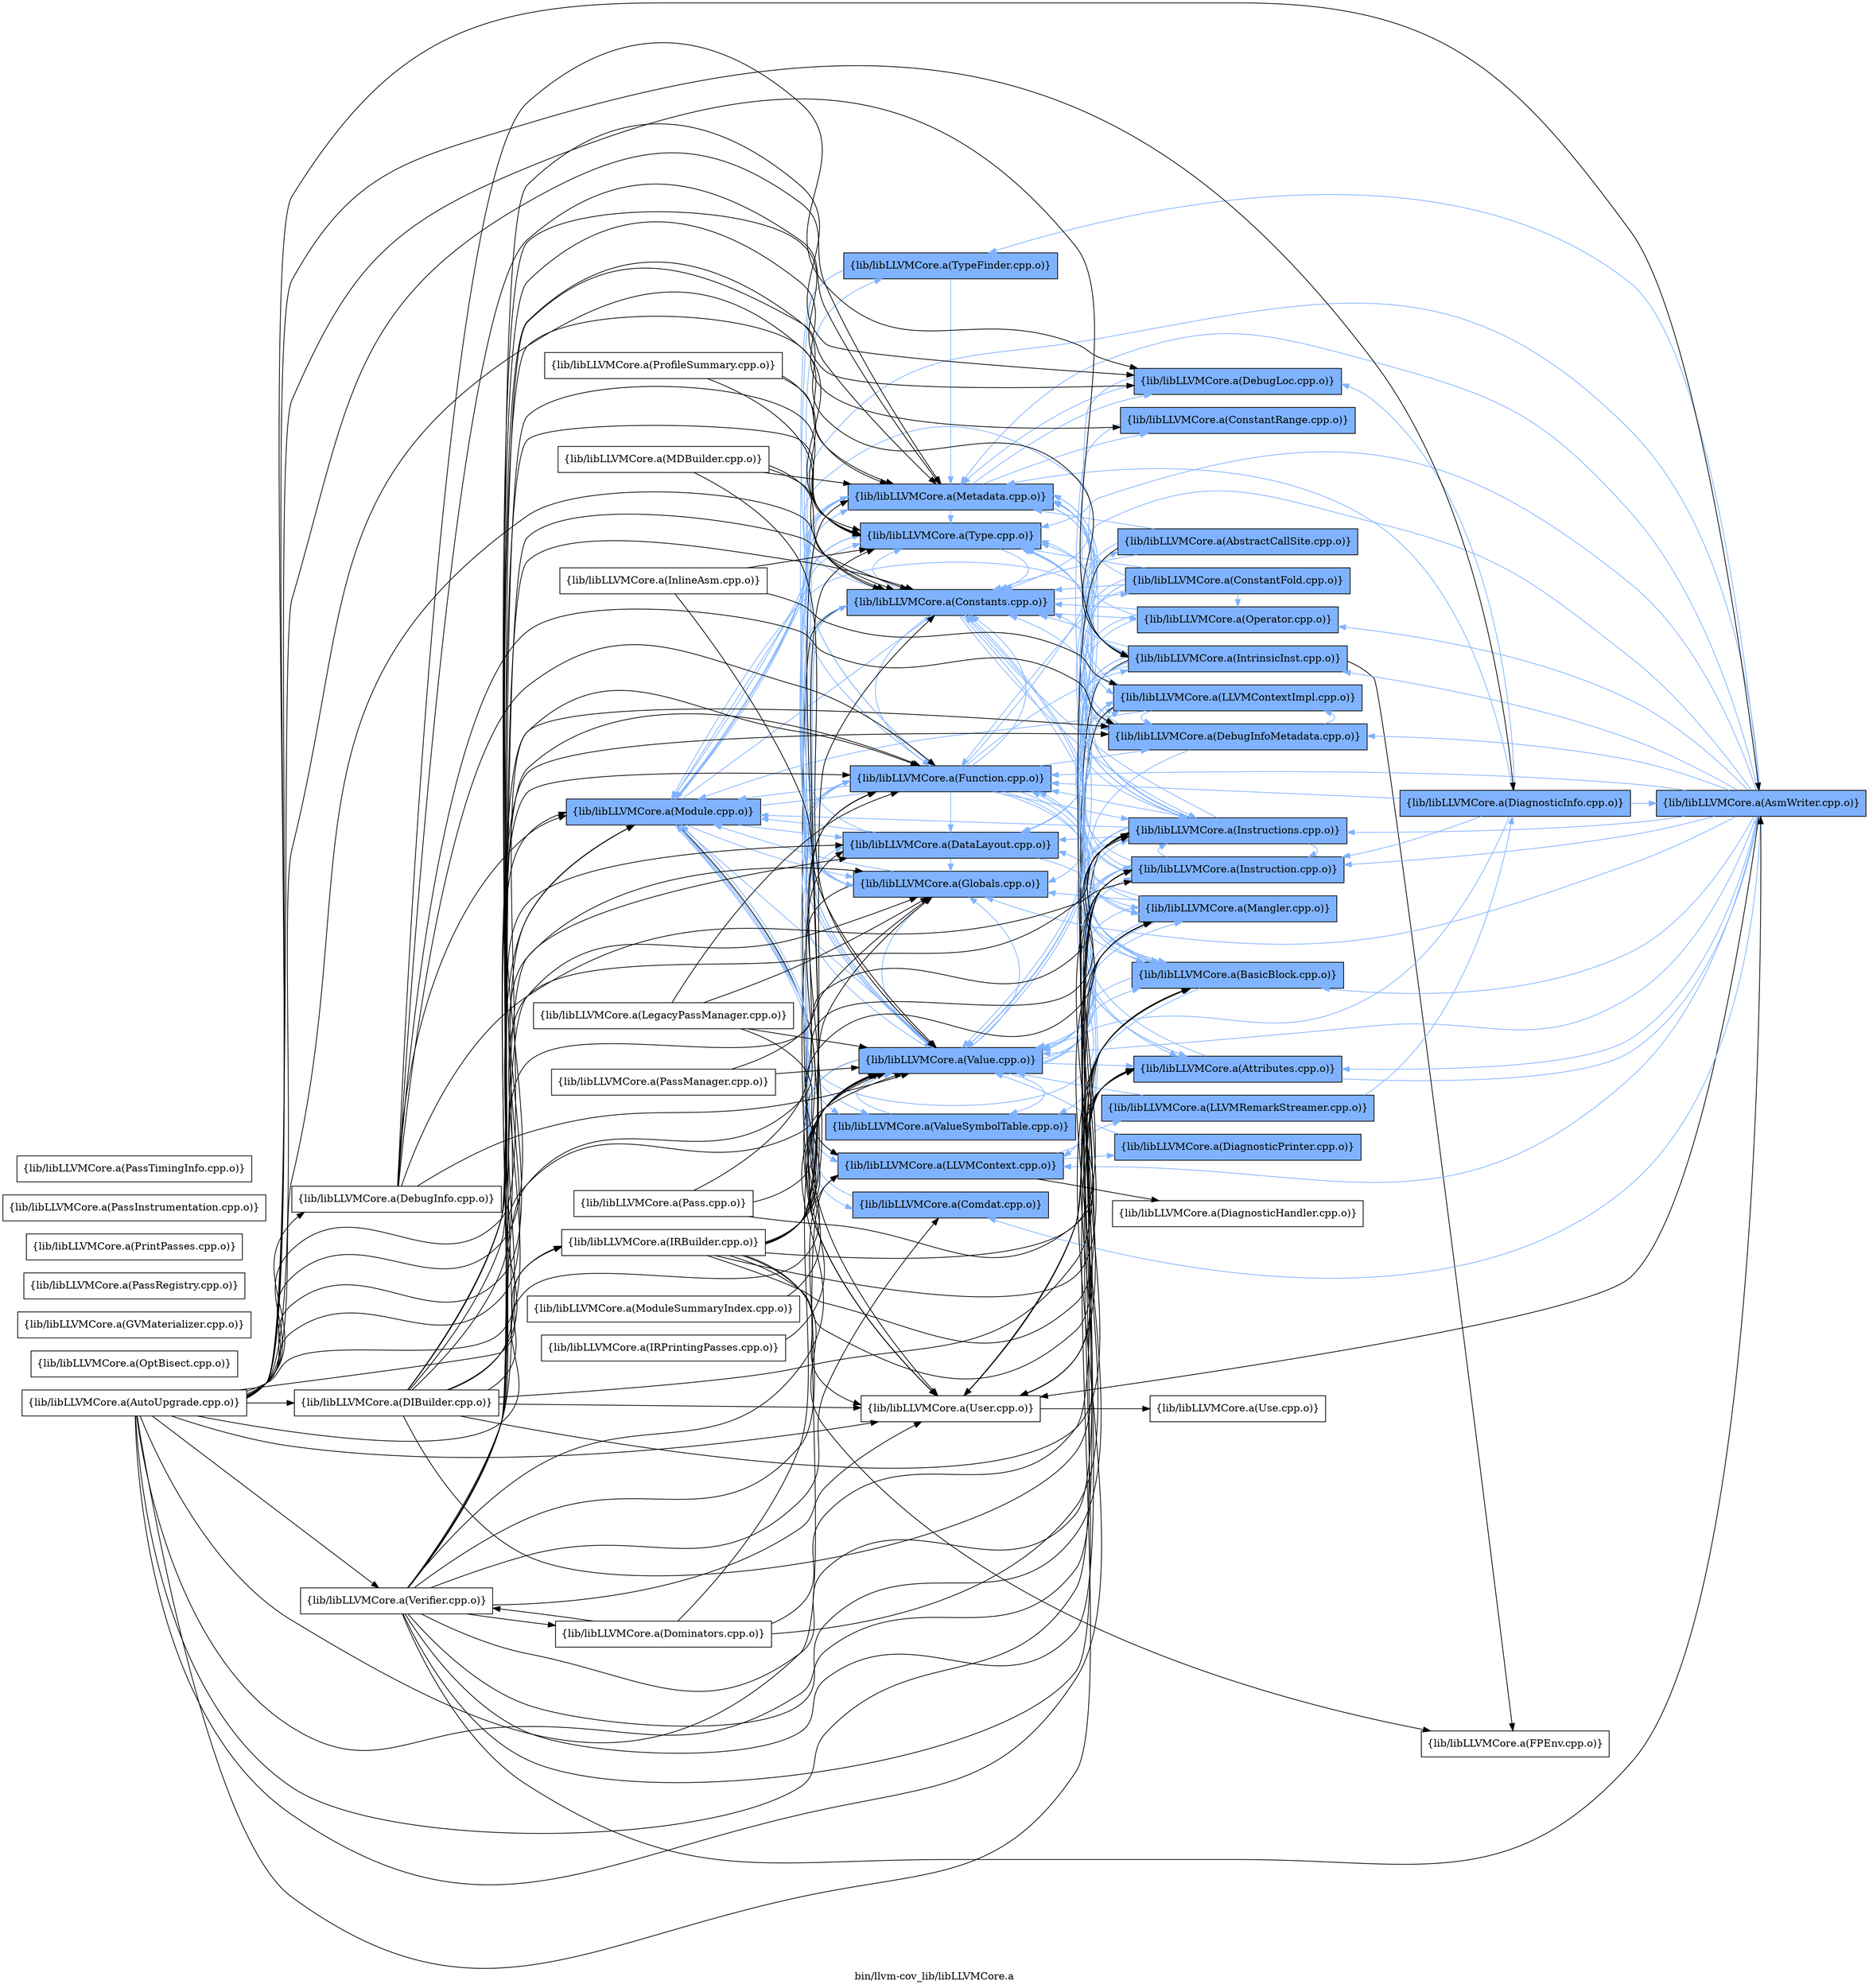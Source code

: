 digraph "bin/llvm-cov_lib/libLLVMCore.a" {
	label="bin/llvm-cov_lib/libLLVMCore.a";
	rankdir=LR;
	{ rank=same; Node0x559351431118;  }
	{ rank=same; Node0x559351430ee8; Node0x559351439ef8; Node0x55935143a628; Node0x55935143a308; Node0x559351431028; Node0x559351432388; Node0x5593514309e8; Node0x559351432bf8; Node0x5593514384b8; Node0x559351438378; Node0x559351438a08; Node0x559351436cf8;  }
	{ rank=same; Node0x559351430b78; Node0x559351432a18; Node0x5593514395e8; Node0x559351439908; Node0x559351434d18; Node0x5593514345e8; Node0x559351430a38; Node0x559351439e58; Node0x55935143a588; Node0x559351433f08; Node0x559351432428; Node0x559351439d18; Node0x5593514317a8; Node0x5593514378d8; Node0x559351438c88; Node0x559351438c38; Node0x5593514392c8;  }
	{ rank=same; Node0x559351431118;  }
	{ rank=same; Node0x559351430ee8; Node0x559351439ef8; Node0x55935143a628; Node0x55935143a308; Node0x559351431028; Node0x559351432388; Node0x5593514309e8; Node0x559351432bf8; Node0x5593514384b8; Node0x559351438378; Node0x559351438a08; Node0x559351436cf8;  }
	{ rank=same; Node0x559351430b78; Node0x559351432a18; Node0x5593514395e8; Node0x559351439908; Node0x559351434d18; Node0x5593514345e8; Node0x559351430a38; Node0x559351439e58; Node0x55935143a588; Node0x559351433f08; Node0x559351432428; Node0x559351439d18; Node0x5593514317a8; Node0x5593514378d8; Node0x559351438c88; Node0x559351438c38; Node0x5593514392c8;  }

	Node0x559351431118 [shape=record,shape=box,group=1,style=filled,fillcolor="0.600000 0.5 1",label="{lib/libLLVMCore.a(Module.cpp.o)}"];
	Node0x559351431118 -> Node0x559351430ee8[color="0.600000 0.5 1"];
	Node0x559351431118 -> Node0x559351439ef8[color="0.600000 0.5 1"];
	Node0x559351431118 -> Node0x55935143a628[color="0.600000 0.5 1"];
	Node0x559351431118 -> Node0x55935143a308;
	Node0x559351431118 -> Node0x559351431028[color="0.600000 0.5 1"];
	Node0x559351431118 -> Node0x559351432388[color="0.600000 0.5 1"];
	Node0x559351431118 -> Node0x5593514309e8[color="0.600000 0.5 1"];
	Node0x559351431118 -> Node0x559351432bf8[color="0.600000 0.5 1"];
	Node0x559351431118 -> Node0x5593514384b8[color="0.600000 0.5 1"];
	Node0x559351431118 -> Node0x559351438378[color="0.600000 0.5 1"];
	Node0x559351431118 -> Node0x559351438a08[color="0.600000 0.5 1"];
	Node0x559351431118 -> Node0x559351436cf8[color="0.600000 0.5 1"];
	Node0x559351430b78 [shape=record,shape=box,group=1,style=filled,fillcolor="0.600000 0.5 1",label="{lib/libLLVMCore.a(Mangler.cpp.o)}"];
	Node0x559351430b78 -> Node0x559351430ee8[color="0.600000 0.5 1"];
	Node0x559351430b78 -> Node0x559351432388[color="0.600000 0.5 1"];
	Node0x559351430b78 -> Node0x559351431118[color="0.600000 0.5 1"];
	Node0x559351430b78 -> Node0x5593514309e8[color="0.600000 0.5 1"];
	Node0x559351430b78 -> Node0x559351432bf8[color="0.600000 0.5 1"];
	Node0x559351430b78 -> Node0x559351439d18[color="0.600000 0.5 1"];
	Node0x559351432388 [shape=record,shape=box,group=1,style=filled,fillcolor="0.600000 0.5 1",label="{lib/libLLVMCore.a(Value.cpp.o)}"];
	Node0x559351432388 -> Node0x559351430b78[color="0.600000 0.5 1"];
	Node0x559351432388 -> Node0x559351430ee8[color="0.600000 0.5 1"];
	Node0x559351432388 -> Node0x559351439ef8[color="0.600000 0.5 1"];
	Node0x559351432388 -> Node0x55935143a628[color="0.600000 0.5 1"];
	Node0x559351432388 -> Node0x55935143a308;
	Node0x559351432388 -> Node0x559351431028[color="0.600000 0.5 1"];
	Node0x559351432388 -> Node0x559351432a18[color="0.600000 0.5 1"];
	Node0x559351432388 -> Node0x55935143a588[color="0.600000 0.5 1"];
	Node0x559351432388 -> Node0x5593514309e8[color="0.600000 0.5 1"];
	Node0x559351432388 -> Node0x559351432bf8[color="0.600000 0.5 1"];
	Node0x559351432388 -> Node0x559351432428[color="0.600000 0.5 1"];
	Node0x559351432388 -> Node0x5593514395e8[color="0.600000 0.5 1"];
	Node0x559351432388 -> Node0x559351439d18[color="0.600000 0.5 1"];
	Node0x559351432388 -> Node0x5593514384b8[color="0.600000 0.5 1"];
	Node0x559351432388 -> Node0x559351436cf8[color="0.600000 0.5 1"];
	Node0x5593514309e8 [shape=record,shape=box,group=1,style=filled,fillcolor="0.600000 0.5 1",label="{lib/libLLVMCore.a(Globals.cpp.o)}"];
	Node0x5593514309e8 -> Node0x559351439ef8[color="0.600000 0.5 1"];
	Node0x5593514309e8 -> Node0x55935143a628[color="0.600000 0.5 1"];
	Node0x5593514309e8 -> Node0x55935143a308;
	Node0x5593514309e8 -> Node0x559351431028[color="0.600000 0.5 1"];
	Node0x5593514309e8 -> Node0x559351432388[color="0.600000 0.5 1"];
	Node0x5593514309e8 -> Node0x559351431118[color="0.600000 0.5 1"];
	Node0x5593514309e8 -> Node0x559351432bf8[color="0.600000 0.5 1"];
	Node0x559351430ee8 [shape=record,shape=box,group=1,style=filled,fillcolor="0.600000 0.5 1",label="{lib/libLLVMCore.a(DataLayout.cpp.o)}"];
	Node0x559351430ee8 -> Node0x559351430b78[color="0.600000 0.5 1"];
	Node0x559351430ee8 -> Node0x559351439ef8[color="0.600000 0.5 1"];
	Node0x559351430ee8 -> Node0x559351431118[color="0.600000 0.5 1"];
	Node0x559351430ee8 -> Node0x5593514309e8[color="0.600000 0.5 1"];
	Node0x559351432bf8 [shape=record,shape=box,group=1,style=filled,fillcolor="0.600000 0.5 1",label="{lib/libLLVMCore.a(Function.cpp.o)}"];
	Node0x559351432bf8 -> Node0x559351430b78[color="0.600000 0.5 1"];
	Node0x559351432bf8 -> Node0x559351430ee8[color="0.600000 0.5 1"];
	Node0x559351432bf8 -> Node0x559351439ef8[color="0.600000 0.5 1"];
	Node0x559351432bf8 -> Node0x55935143a628[color="0.600000 0.5 1"];
	Node0x559351432bf8 -> Node0x55935143a308;
	Node0x559351432bf8 -> Node0x5593514317a8[color="0.600000 0.5 1"];
	Node0x559351432bf8 -> Node0x559351431028[color="0.600000 0.5 1"];
	Node0x559351432bf8 -> Node0x559351432a18[color="0.600000 0.5 1"];
	Node0x559351432bf8 -> Node0x559351432388[color="0.600000 0.5 1"];
	Node0x559351432bf8 -> Node0x559351439e58[color="0.600000 0.5 1"];
	Node0x559351432bf8 -> Node0x559351431118[color="0.600000 0.5 1"];
	Node0x559351432bf8 -> Node0x559351432428[color="0.600000 0.5 1"];
	Node0x559351432bf8 -> Node0x559351439d18[color="0.600000 0.5 1"];
	Node0x559351432bf8 -> Node0x5593514384b8[color="0.600000 0.5 1"];
	Node0x559351432bf8 -> Node0x559351436cf8[color="0.600000 0.5 1"];
	Node0x559351432bf8 -> Node0x5593514378d8[color="0.600000 0.5 1"];
	Node0x559351439d18 [shape=record,shape=box,group=1,style=filled,fillcolor="0.600000 0.5 1",label="{lib/libLLVMCore.a(Attributes.cpp.o)}"];
	Node0x559351439d18 -> Node0x559351432bf8[color="0.600000 0.5 1"];
	Node0x559351439d18 -> Node0x55935143a3f8[color="0.600000 0.5 1"];
	Node0x559351439ef8 [shape=record,shape=box,group=1,style=filled,fillcolor="0.600000 0.5 1",label="{lib/libLLVMCore.a(Type.cpp.o)}"];
	Node0x559351439ef8 -> Node0x55935143a628[color="0.600000 0.5 1"];
	Node0x55935143a628 [shape=record,shape=box,group=1,style=filled,fillcolor="0.600000 0.5 1",label="{lib/libLLVMCore.a(Constants.cpp.o)}"];
	Node0x55935143a628 -> Node0x559351439ef8[color="0.600000 0.5 1"];
	Node0x55935143a628 -> Node0x55935143a308;
	Node0x55935143a628 -> Node0x559351432a18[color="0.600000 0.5 1"];
	Node0x55935143a628 -> Node0x559351432388[color="0.600000 0.5 1"];
	Node0x55935143a628 -> Node0x5593514309e8[color="0.600000 0.5 1"];
	Node0x55935143a628 -> Node0x559351432bf8[color="0.600000 0.5 1"];
	Node0x55935143a628 -> Node0x5593514395e8[color="0.600000 0.5 1"];
	Node0x55935143a628 -> Node0x559351439908[color="0.600000 0.5 1"];
	Node0x55935143a628 -> Node0x559351434d18[color="0.600000 0.5 1"];
	Node0x55935143a308 [shape=record,shape=box,group=0,label="{lib/libLLVMCore.a(User.cpp.o)}"];
	Node0x55935143a308 -> Node0x5593514345e8;
	Node0x559351432a18 [shape=record,shape=box,group=1,style=filled,fillcolor="0.600000 0.5 1",label="{lib/libLLVMCore.a(Instructions.cpp.o)}"];
	Node0x559351432a18 -> Node0x559351430b78[color="0.600000 0.5 1"];
	Node0x559351432a18 -> Node0x559351430ee8[color="0.600000 0.5 1"];
	Node0x559351432a18 -> Node0x559351439ef8[color="0.600000 0.5 1"];
	Node0x559351432a18 -> Node0x55935143a628[color="0.600000 0.5 1"];
	Node0x559351432a18 -> Node0x55935143a308;
	Node0x559351432a18 -> Node0x559351431028[color="0.600000 0.5 1"];
	Node0x559351432a18 -> Node0x559351432388[color="0.600000 0.5 1"];
	Node0x559351432a18 -> Node0x55935143a588[color="0.600000 0.5 1"];
	Node0x559351432a18 -> Node0x559351431118[color="0.600000 0.5 1"];
	Node0x559351432a18 -> Node0x559351432bf8[color="0.600000 0.5 1"];
	Node0x559351432a18 -> Node0x559351432428[color="0.600000 0.5 1"];
	Node0x559351432a18 -> Node0x5593514395e8[color="0.600000 0.5 1"];
	Node0x559351432a18 -> Node0x559351439d18[color="0.600000 0.5 1"];
	Node0x5593514395e8 [shape=record,shape=box,group=1,style=filled,fillcolor="0.600000 0.5 1",label="{lib/libLLVMCore.a(Instruction.cpp.o)}"];
	Node0x5593514395e8 -> Node0x55935143a628[color="0.600000 0.5 1"];
	Node0x5593514395e8 -> Node0x55935143a308;
	Node0x5593514395e8 -> Node0x559351431028[color="0.600000 0.5 1"];
	Node0x5593514395e8 -> Node0x559351432a18[color="0.600000 0.5 1"];
	Node0x5593514395e8 -> Node0x559351432388[color="0.600000 0.5 1"];
	Node0x5593514395e8 -> Node0x559351432428[color="0.600000 0.5 1"];
	Node0x5593514395e8 -> Node0x559351439d18[color="0.600000 0.5 1"];
	Node0x559351439908 [shape=record,shape=box,group=1,style=filled,fillcolor="0.600000 0.5 1",label="{lib/libLLVMCore.a(Operator.cpp.o)}"];
	Node0x559351439908 -> Node0x559351430b78[color="0.600000 0.5 1"];
	Node0x559351439908 -> Node0x559351430ee8[color="0.600000 0.5 1"];
	Node0x559351439908 -> Node0x559351439ef8[color="0.600000 0.5 1"];
	Node0x559351439908 -> Node0x55935143a628[color="0.600000 0.5 1"];
	Node0x559351434d18 [shape=record,shape=box,group=1,style=filled,fillcolor="0.600000 0.5 1",label="{lib/libLLVMCore.a(ConstantFold.cpp.o)}"];
	Node0x559351434d18 -> Node0x559351439ef8[color="0.600000 0.5 1"];
	Node0x559351434d18 -> Node0x55935143a628[color="0.600000 0.5 1"];
	Node0x559351434d18 -> Node0x559351432a18[color="0.600000 0.5 1"];
	Node0x559351434d18 -> Node0x559351432388[color="0.600000 0.5 1"];
	Node0x559351434d18 -> Node0x559351431118[color="0.600000 0.5 1"];
	Node0x559351434d18 -> Node0x5593514309e8[color="0.600000 0.5 1"];
	Node0x559351434d18 -> Node0x559351432bf8[color="0.600000 0.5 1"];
	Node0x559351434d18 -> Node0x559351439908[color="0.600000 0.5 1"];
	Node0x5593514345e8 [shape=record,shape=box,group=0,label="{lib/libLLVMCore.a(Use.cpp.o)}"];
	Node0x5593514317a8 [shape=record,shape=box,group=1,style=filled,fillcolor="0.600000 0.5 1",label="{lib/libLLVMCore.a(IntrinsicInst.cpp.o)}"];
	Node0x5593514317a8 -> Node0x559351430b78[color="0.600000 0.5 1"];
	Node0x5593514317a8 -> Node0x559351430ee8[color="0.600000 0.5 1"];
	Node0x5593514317a8 -> Node0x559351439ef8[color="0.600000 0.5 1"];
	Node0x5593514317a8 -> Node0x55935143a628[color="0.600000 0.5 1"];
	Node0x5593514317a8 -> Node0x55935143a308;
	Node0x5593514317a8 -> Node0x559351431028[color="0.600000 0.5 1"];
	Node0x5593514317a8 -> Node0x559351432a18[color="0.600000 0.5 1"];
	Node0x5593514317a8 -> Node0x559351432388[color="0.600000 0.5 1"];
	Node0x5593514317a8 -> Node0x559351439e58[color="0.600000 0.5 1"];
	Node0x5593514317a8 -> Node0x559351431118[color="0.600000 0.5 1"];
	Node0x5593514317a8 -> Node0x559351432428[color="0.600000 0.5 1"];
	Node0x5593514317a8 -> Node0x5593514395e8[color="0.600000 0.5 1"];
	Node0x5593514317a8 -> Node0x559351435178;
	Node0x559351431028 [shape=record,shape=box,group=1,style=filled,fillcolor="0.600000 0.5 1",label="{lib/libLLVMCore.a(Metadata.cpp.o)}"];
	Node0x559351431028 -> Node0x559351439ef8[color="0.600000 0.5 1"];
	Node0x559351431028 -> Node0x55935143a628[color="0.600000 0.5 1"];
	Node0x559351431028 -> Node0x559351430a38[color="0.600000 0.5 1"];
	Node0x559351431028 -> Node0x559351432388[color="0.600000 0.5 1"];
	Node0x559351431028 -> Node0x559351439e58[color="0.600000 0.5 1"];
	Node0x559351431028 -> Node0x55935143a588[color="0.600000 0.5 1"];
	Node0x559351431028 -> Node0x559351431118[color="0.600000 0.5 1"];
	Node0x559351431028 -> Node0x5593514384b8[color="0.600000 0.5 1"];
	Node0x559351431028 -> Node0x559351433f08[color="0.600000 0.5 1"];
	Node0x559351439e58 [shape=record,shape=box,group=1,style=filled,fillcolor="0.600000 0.5 1",label="{lib/libLLVMCore.a(DebugInfoMetadata.cpp.o)}"];
	Node0x559351439e58 -> Node0x559351439ef8[color="0.600000 0.5 1"];
	Node0x559351439e58 -> Node0x55935143a628[color="0.600000 0.5 1"];
	Node0x559351439e58 -> Node0x559351431028[color="0.600000 0.5 1"];
	Node0x559351439e58 -> Node0x55935143a588[color="0.600000 0.5 1"];
	Node0x559351439e58 -> Node0x5593514384b8[color="0.600000 0.5 1"];
	Node0x559351432428 [shape=record,shape=box,group=1,style=filled,fillcolor="0.600000 0.5 1",label="{lib/libLLVMCore.a(BasicBlock.cpp.o)}"];
	Node0x559351432428 -> Node0x559351439ef8[color="0.600000 0.5 1"];
	Node0x559351432428 -> Node0x55935143a628[color="0.600000 0.5 1"];
	Node0x559351432428 -> Node0x55935143a308;
	Node0x559351432428 -> Node0x559351431028[color="0.600000 0.5 1"];
	Node0x559351432428 -> Node0x559351432388[color="0.600000 0.5 1"];
	Node0x559351432428 -> Node0x5593514395e8[color="0.600000 0.5 1"];
	Node0x559351432428 -> Node0x559351436cf8[color="0.600000 0.5 1"];
	Node0x559351435178 [shape=record,shape=box,group=0,label="{lib/libLLVMCore.a(FPEnv.cpp.o)}"];
	Node0x559351430a38 [shape=record,shape=box,group=1,style=filled,fillcolor="0.600000 0.5 1",label="{lib/libLLVMCore.a(ConstantRange.cpp.o)}"];
	Node0x559351430a38 -> Node0x559351432a18[color="0.600000 0.5 1"];
	Node0x55935143a588 [shape=record,shape=box,group=1,style=filled,fillcolor="0.600000 0.5 1",label="{lib/libLLVMCore.a(LLVMContextImpl.cpp.o)}"];
	Node0x55935143a588 -> Node0x55935143a628[color="0.600000 0.5 1"];
	Node0x55935143a588 -> Node0x55935143a308;
	Node0x55935143a588 -> Node0x559351431028[color="0.600000 0.5 1"];
	Node0x55935143a588 -> Node0x559351432388[color="0.600000 0.5 1"];
	Node0x55935143a588 -> Node0x559351439e58[color="0.600000 0.5 1"];
	Node0x55935143a588 -> Node0x559351431118[color="0.600000 0.5 1"];
	Node0x5593514384b8 [shape=record,shape=box,group=1,style=filled,fillcolor="0.600000 0.5 1",label="{lib/libLLVMCore.a(LLVMContext.cpp.o)}"];
	Node0x5593514384b8 -> Node0x55935143a588[color="0.600000 0.5 1"];
	Node0x5593514384b8 -> Node0x559351438c88;
	Node0x5593514384b8 -> Node0x559351438c38[color="0.600000 0.5 1"];
	Node0x5593514384b8 -> Node0x5593514392c8[color="0.600000 0.5 1"];
	Node0x559351433f08 [shape=record,shape=box,group=1,style=filled,fillcolor="0.600000 0.5 1",label="{lib/libLLVMCore.a(DebugLoc.cpp.o)}"];
	Node0x559351433f08 -> Node0x559351431028[color="0.600000 0.5 1"];
	Node0x559351433f08 -> Node0x559351439e58[color="0.600000 0.5 1"];
	Node0x559351436cf8 [shape=record,shape=box,group=1,style=filled,fillcolor="0.600000 0.5 1",label="{lib/libLLVMCore.a(ValueSymbolTable.cpp.o)}"];
	Node0x559351436cf8 -> Node0x559351432388[color="0.600000 0.5 1"];
	Node0x559351439728 [shape=record,shape=box,group=0,label="{lib/libLLVMCore.a(DebugInfo.cpp.o)}"];
	Node0x559351439728 -> Node0x559351431028;
	Node0x559351439728 -> Node0x559351432388;
	Node0x559351439728 -> Node0x559351439e58;
	Node0x559351439728 -> Node0x559351431118;
	Node0x559351439728 -> Node0x559351432bf8;
	Node0x559351439728 -> Node0x5593514395e8;
	Node0x559351439728 -> Node0x559351433f08;
	Node0x559351438508 [shape=record,shape=box,group=0,label="{lib/libLLVMCore.a(OptBisect.cpp.o)}"];
	Node0x559351438c88 [shape=record,shape=box,group=0,label="{lib/libLLVMCore.a(DiagnosticHandler.cpp.o)}"];
	Node0x559351438378 [shape=record,shape=box,group=1,style=filled,fillcolor="0.600000 0.5 1",label="{lib/libLLVMCore.a(Comdat.cpp.o)}"];
	Node0x559351438378 -> Node0x559351431118[color="0.600000 0.5 1"];
	Node0x559351438a08 [shape=record,shape=box,group=1,style=filled,fillcolor="0.600000 0.5 1",label="{lib/libLLVMCore.a(TypeFinder.cpp.o)}"];
	Node0x559351438a08 -> Node0x559351431028[color="0.600000 0.5 1"];
	Node0x559351438a08 -> Node0x5593514309e8[color="0.600000 0.5 1"];
	Node0x559351438a08 -> Node0x559351432bf8[color="0.600000 0.5 1"];
	Node0x5593514378d8 [shape=record,shape=box,group=1,style=filled,fillcolor="0.600000 0.5 1",label="{lib/libLLVMCore.a(AbstractCallSite.cpp.o)}"];
	Node0x5593514378d8 -> Node0x55935143a628[color="0.600000 0.5 1"];
	Node0x5593514378d8 -> Node0x55935143a308;
	Node0x5593514378d8 -> Node0x559351431028[color="0.600000 0.5 1"];
	Node0x5593514378d8 -> Node0x559351432a18[color="0.600000 0.5 1"];
	Node0x55935143a3f8 [shape=record,shape=box,group=1,style=filled,fillcolor="0.600000 0.5 1",label="{lib/libLLVMCore.a(AsmWriter.cpp.o)}"];
	Node0x55935143a3f8 -> Node0x559351439ef8[color="0.600000 0.5 1"];
	Node0x55935143a3f8 -> Node0x55935143a628[color="0.600000 0.5 1"];
	Node0x55935143a3f8 -> Node0x55935143a308;
	Node0x55935143a3f8 -> Node0x5593514317a8[color="0.600000 0.5 1"];
	Node0x55935143a3f8 -> Node0x559351431028[color="0.600000 0.5 1"];
	Node0x55935143a3f8 -> Node0x559351432a18[color="0.600000 0.5 1"];
	Node0x55935143a3f8 -> Node0x559351432388[color="0.600000 0.5 1"];
	Node0x55935143a3f8 -> Node0x559351439e58[color="0.600000 0.5 1"];
	Node0x55935143a3f8 -> Node0x559351431118[color="0.600000 0.5 1"];
	Node0x55935143a3f8 -> Node0x5593514309e8[color="0.600000 0.5 1"];
	Node0x55935143a3f8 -> Node0x559351432bf8[color="0.600000 0.5 1"];
	Node0x55935143a3f8 -> Node0x559351432428[color="0.600000 0.5 1"];
	Node0x55935143a3f8 -> Node0x5593514395e8[color="0.600000 0.5 1"];
	Node0x55935143a3f8 -> Node0x559351439d18[color="0.600000 0.5 1"];
	Node0x55935143a3f8 -> Node0x5593514384b8[color="0.600000 0.5 1"];
	Node0x55935143a3f8 -> Node0x559351438378[color="0.600000 0.5 1"];
	Node0x55935143a3f8 -> Node0x559351438a08[color="0.600000 0.5 1"];
	Node0x55935143a3f8 -> Node0x559351439908[color="0.600000 0.5 1"];
	Node0x559351438c38 [shape=record,shape=box,group=1,style=filled,fillcolor="0.600000 0.5 1",label="{lib/libLLVMCore.a(DiagnosticPrinter.cpp.o)}"];
	Node0x559351438c38 -> Node0x559351432388[color="0.600000 0.5 1"];
	Node0x5593514392c8 [shape=record,shape=box,group=1,style=filled,fillcolor="0.600000 0.5 1",label="{lib/libLLVMCore.a(LLVMRemarkStreamer.cpp.o)}"];
	Node0x5593514392c8 -> Node0x559351432388[color="0.600000 0.5 1"];
	Node0x5593514392c8 -> Node0x559351437248[color="0.600000 0.5 1"];
	Node0x559351437248 [shape=record,shape=box,group=1,style=filled,fillcolor="0.600000 0.5 1",label="{lib/libLLVMCore.a(DiagnosticInfo.cpp.o)}"];
	Node0x559351437248 -> Node0x559351431028[color="0.600000 0.5 1"];
	Node0x559351437248 -> Node0x559351432388[color="0.600000 0.5 1"];
	Node0x559351437248 -> Node0x559351432bf8[color="0.600000 0.5 1"];
	Node0x559351437248 -> Node0x5593514395e8[color="0.600000 0.5 1"];
	Node0x559351437248 -> Node0x55935143a3f8[color="0.600000 0.5 1"];
	Node0x559351437248 -> Node0x559351433f08[color="0.600000 0.5 1"];
	Node0x559351439f98 [shape=record,shape=box,group=0,label="{lib/libLLVMCore.a(ModuleSummaryIndex.cpp.o)}"];
	Node0x559351439f98 -> Node0x559351432388;
	Node0x5593514371f8 [shape=record,shape=box,group=0,label="{lib/libLLVMCore.a(MDBuilder.cpp.o)}"];
	Node0x5593514371f8 -> Node0x559351439ef8;
	Node0x5593514371f8 -> Node0x55935143a628;
	Node0x5593514371f8 -> Node0x559351431028;
	Node0x5593514371f8 -> Node0x559351432388;
	Node0x559351434548 [shape=record,shape=box,group=0,label="{lib/libLLVMCore.a(ProfileSummary.cpp.o)}"];
	Node0x559351434548 -> Node0x559351439ef8;
	Node0x559351434548 -> Node0x55935143a628;
	Node0x559351434548 -> Node0x559351431028;
	Node0x5593514338c8 [shape=record,shape=box,group=0,label="{lib/libLLVMCore.a(DIBuilder.cpp.o)}"];
	Node0x5593514338c8 -> Node0x559351439ef8;
	Node0x5593514338c8 -> Node0x55935143a628;
	Node0x5593514338c8 -> Node0x55935143a308;
	Node0x5593514338c8 -> Node0x559351431028;
	Node0x5593514338c8 -> Node0x559351432a18;
	Node0x5593514338c8 -> Node0x559351432388;
	Node0x5593514338c8 -> Node0x559351439e58;
	Node0x5593514338c8 -> Node0x559351431118;
	Node0x5593514338c8 -> Node0x559351432bf8;
	Node0x5593514338c8 -> Node0x559351432428;
	Node0x5593514338c8 -> Node0x5593514395e8;
	Node0x5593514338c8 -> Node0x559351439d18;
	Node0x5593514338c8 -> Node0x559351433f08;
	Node0x5593514338c8 -> Node0x559351433558;
	Node0x559351433558 [shape=record,shape=box,group=0,label="{lib/libLLVMCore.a(IRBuilder.cpp.o)}"];
	Node0x559351433558 -> Node0x559351430b78;
	Node0x559351433558 -> Node0x559351430ee8;
	Node0x559351433558 -> Node0x559351439ef8;
	Node0x559351433558 -> Node0x55935143a628;
	Node0x559351433558 -> Node0x55935143a308;
	Node0x559351433558 -> Node0x559351431028;
	Node0x559351433558 -> Node0x559351432a18;
	Node0x559351433558 -> Node0x559351432388;
	Node0x559351433558 -> Node0x5593514309e8;
	Node0x559351433558 -> Node0x559351432bf8;
	Node0x559351433558 -> Node0x559351432428;
	Node0x559351433558 -> Node0x5593514395e8;
	Node0x559351433558 -> Node0x559351439d18;
	Node0x559351433558 -> Node0x559351435178;
	Node0x559351439598 [shape=record,shape=box,group=0,label="{lib/libLLVMCore.a(AutoUpgrade.cpp.o)}"];
	Node0x559351439598 -> Node0x559351430b78;
	Node0x559351439598 -> Node0x559351430ee8;
	Node0x559351439598 -> Node0x559351439ef8;
	Node0x559351439598 -> Node0x55935143a628;
	Node0x559351439598 -> Node0x55935143a308;
	Node0x559351439598 -> Node0x5593514317a8;
	Node0x559351439598 -> Node0x559351431028;
	Node0x559351439598 -> Node0x559351432a18;
	Node0x559351439598 -> Node0x559351432388;
	Node0x559351439598 -> Node0x559351439728;
	Node0x559351439598 -> Node0x559351431118;
	Node0x559351439598 -> Node0x5593514309e8;
	Node0x559351439598 -> Node0x559351432bf8;
	Node0x559351439598 -> Node0x559351432428;
	Node0x559351439598 -> Node0x5593514395e8;
	Node0x559351439598 -> Node0x559351439d18;
	Node0x559351439598 -> Node0x55935143a3f8;
	Node0x559351439598 -> Node0x5593514384b8;
	Node0x559351439598 -> Node0x559351437248;
	Node0x559351439598 -> Node0x5593514338c8;
	Node0x559351439598 -> Node0x559351433558;
	Node0x559351439598 -> Node0x5593514393b8;
	Node0x5593514393b8 [shape=record,shape=box,group=0,label="{lib/libLLVMCore.a(Verifier.cpp.o)}"];
	Node0x5593514393b8 -> Node0x559351430b78;
	Node0x5593514393b8 -> Node0x559351430ee8;
	Node0x5593514393b8 -> Node0x559351439ef8;
	Node0x5593514393b8 -> Node0x55935143a628;
	Node0x5593514393b8 -> Node0x55935143a308;
	Node0x5593514393b8 -> Node0x5593514317a8;
	Node0x5593514393b8 -> Node0x559351431028;
	Node0x5593514393b8 -> Node0x559351430a38;
	Node0x5593514393b8 -> Node0x559351432a18;
	Node0x5593514393b8 -> Node0x559351432388;
	Node0x5593514393b8 -> Node0x559351439e58;
	Node0x5593514393b8 -> Node0x559351431118;
	Node0x5593514393b8 -> Node0x5593514309e8;
	Node0x5593514393b8 -> Node0x559351432bf8;
	Node0x5593514393b8 -> Node0x559351432428;
	Node0x5593514393b8 -> Node0x5593514395e8;
	Node0x5593514393b8 -> Node0x559351439d18;
	Node0x5593514393b8 -> Node0x55935143a3f8;
	Node0x5593514393b8 -> Node0x5593514384b8;
	Node0x5593514393b8 -> Node0x559351433f08;
	Node0x5593514393b8 -> Node0x559351438378;
	Node0x5593514393b8 -> Node0x559351430a88;
	Node0x559351431708 [shape=record,shape=box,group=0,label="{lib/libLLVMCore.a(GVMaterializer.cpp.o)}"];
	Node0x559351431988 [shape=record,shape=box,group=0,label="{lib/libLLVMCore.a(InlineAsm.cpp.o)}"];
	Node0x559351431988 -> Node0x559351439ef8;
	Node0x559351431988 -> Node0x559351432388;
	Node0x559351431988 -> Node0x55935143a588;
	Node0x559351430a88 [shape=record,shape=box,group=0,label="{lib/libLLVMCore.a(Dominators.cpp.o)}"];
	Node0x559351430a88 -> Node0x559351432388;
	Node0x559351430a88 -> Node0x559351432428;
	Node0x559351430a88 -> Node0x5593514395e8;
	Node0x559351430a88 -> Node0x5593514393b8;
	Node0x5593514387d8 [shape=record,shape=box,group=0,label="{lib/libLLVMCore.a(PassRegistry.cpp.o)}"];
	Node0x5593514385a8 [shape=record,shape=box,group=0,label="{lib/libLLVMCore.a(Pass.cpp.o)}"];
	Node0x5593514385a8 -> Node0x559351432388;
	Node0x5593514385a8 -> Node0x559351432bf8;
	Node0x5593514385a8 -> Node0x559351439d18;
	Node0x559351432ab8 [shape=record,shape=box,group=0,label="{lib/libLLVMCore.a(IRPrintingPasses.cpp.o)}"];
	Node0x559351432ab8 -> Node0x559351432388;
	Node0x5593514322e8 [shape=record,shape=box,group=0,label="{lib/libLLVMCore.a(PrintPasses.cpp.o)}"];
	Node0x559351431f78 [shape=record,shape=box,group=0,label="{lib/libLLVMCore.a(PassManager.cpp.o)}"];
	Node0x559351431f78 -> Node0x559351432388;
	Node0x559351431f78 -> Node0x5593514309e8;
	Node0x559351431758 [shape=record,shape=box,group=0,label="{lib/libLLVMCore.a(PassInstrumentation.cpp.o)}"];
	Node0x559351435718 [shape=record,shape=box,group=0,label="{lib/libLLVMCore.a(LegacyPassManager.cpp.o)}"];
	Node0x559351435718 -> Node0x559351432388;
	Node0x559351435718 -> Node0x5593514309e8;
	Node0x559351435718 -> Node0x559351432bf8;
	Node0x559351435718 -> Node0x5593514384b8;
	Node0x559351435218 [shape=record,shape=box,group=0,label="{lib/libLLVMCore.a(PassTimingInfo.cpp.o)}"];
}
